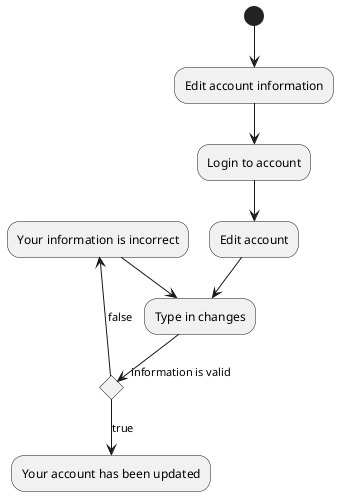 @startuml
(*)  --> "Edit account information"
--> "Login to account"
--> "Edit account"
--> "Type in changes"
if "information is valid"
--> [true]"Your account has been updated"
else
-up-> [false] "Your information is incorrect"
--> "Type in changes"
end if
@enduml